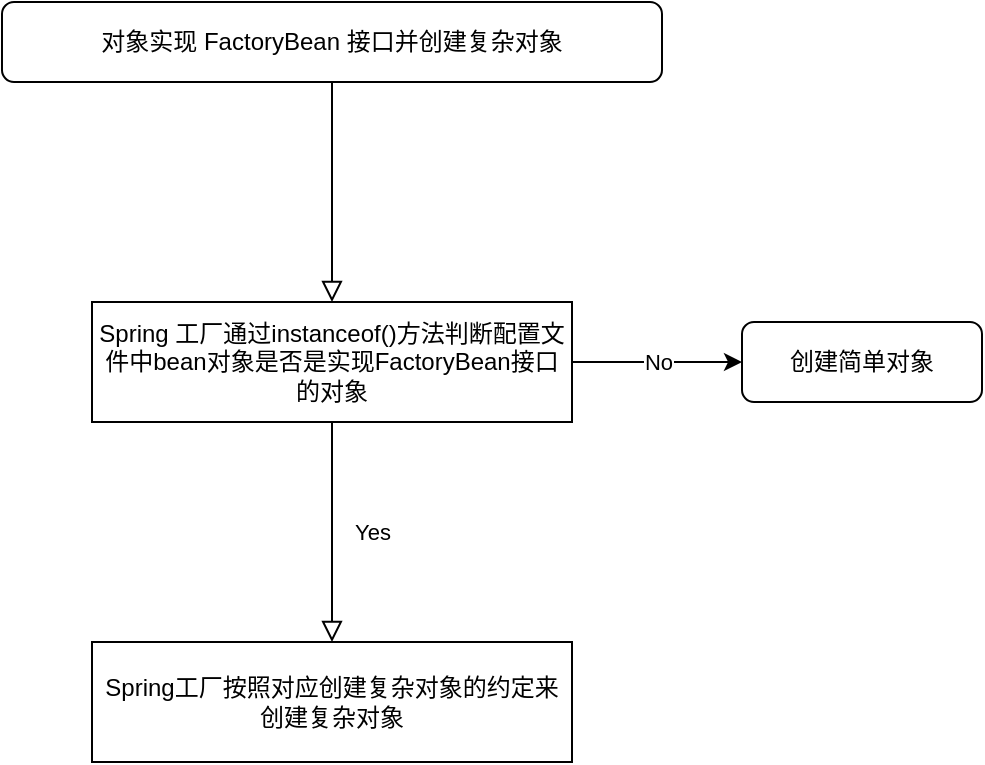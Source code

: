 <mxfile version="16.5.1" type="device"><diagram id="C5RBs43oDa-KdzZeNtuy" name="Page-1"><mxGraphModel dx="1422" dy="865" grid="1" gridSize="10" guides="1" tooltips="1" connect="1" arrows="1" fold="1" page="1" pageScale="1" pageWidth="827" pageHeight="1169" math="0" shadow="0"><root><object label="" no="" id="WIyWlLk6GJQsqaUBKTNV-0"><mxCell/></object><mxCell id="WIyWlLk6GJQsqaUBKTNV-1" parent="WIyWlLk6GJQsqaUBKTNV-0"/><mxCell id="WIyWlLk6GJQsqaUBKTNV-2" value="" style="rounded=0;html=1;jettySize=auto;orthogonalLoop=1;fontSize=11;endArrow=block;endFill=0;endSize=8;strokeWidth=1;shadow=0;labelBackgroundColor=none;edgeStyle=orthogonalEdgeStyle;" parent="WIyWlLk6GJQsqaUBKTNV-1" source="WIyWlLk6GJQsqaUBKTNV-3" target="pGnG_ac07xJHb69I7cW2-4" edge="1"><mxGeometry relative="1" as="geometry"><mxPoint x="395" y="260" as="targetPoint"/></mxGeometry></mxCell><mxCell id="WIyWlLk6GJQsqaUBKTNV-3" value="对象实现 FactoryBean 接口并创建复杂对象" style="rounded=1;whiteSpace=wrap;html=1;fontSize=12;glass=0;strokeWidth=1;shadow=0;" parent="WIyWlLk6GJQsqaUBKTNV-1" vertex="1"><mxGeometry x="230" y="140" width="330" height="40" as="geometry"/></mxCell><mxCell id="WIyWlLk6GJQsqaUBKTNV-4" value="Yes" style="rounded=0;html=1;jettySize=auto;orthogonalLoop=1;fontSize=11;endArrow=block;endFill=0;endSize=8;strokeWidth=1;shadow=0;labelBackgroundColor=none;edgeStyle=orthogonalEdgeStyle;exitX=0.5;exitY=1;exitDx=0;exitDy=0;" parent="WIyWlLk6GJQsqaUBKTNV-1" source="pGnG_ac07xJHb69I7cW2-4" target="pGnG_ac07xJHb69I7cW2-5" edge="1"><mxGeometry y="20" relative="1" as="geometry"><mxPoint as="offset"/><mxPoint x="395" y="380" as="sourcePoint"/><mxPoint x="395" y="470" as="targetPoint"/></mxGeometry></mxCell><mxCell id="WIyWlLk6GJQsqaUBKTNV-7" value="创建简单对象" style="rounded=1;whiteSpace=wrap;html=1;fontSize=12;glass=0;strokeWidth=1;shadow=0;" parent="WIyWlLk6GJQsqaUBKTNV-1" vertex="1"><mxGeometry x="600" y="300" width="120" height="40" as="geometry"/></mxCell><mxCell id="pGnG_ac07xJHb69I7cW2-4" value="Spring&amp;nbsp;工厂通过instanceof()方法判断配置文件中bean对象是否是实现FactoryBean接口的对象" style="rounded=0;whiteSpace=wrap;html=1;" vertex="1" parent="WIyWlLk6GJQsqaUBKTNV-1"><mxGeometry x="275" y="290" width="240" height="60" as="geometry"/></mxCell><mxCell id="pGnG_ac07xJHb69I7cW2-5" value="Spring工厂按照对应创建复杂对象的约定来创建复杂对象" style="rounded=0;whiteSpace=wrap;html=1;" vertex="1" parent="WIyWlLk6GJQsqaUBKTNV-1"><mxGeometry x="275" y="460" width="240" height="60" as="geometry"/></mxCell><mxCell id="pGnG_ac07xJHb69I7cW2-9" value="No" style="endArrow=classic;html=1;rounded=0;" edge="1" parent="WIyWlLk6GJQsqaUBKTNV-1" source="pGnG_ac07xJHb69I7cW2-4" target="WIyWlLk6GJQsqaUBKTNV-7"><mxGeometry width="50" height="50" relative="1" as="geometry"><mxPoint x="390" y="440" as="sourcePoint"/><mxPoint x="440" y="390" as="targetPoint"/><Array as="points"/></mxGeometry></mxCell></root></mxGraphModel></diagram></mxfile>